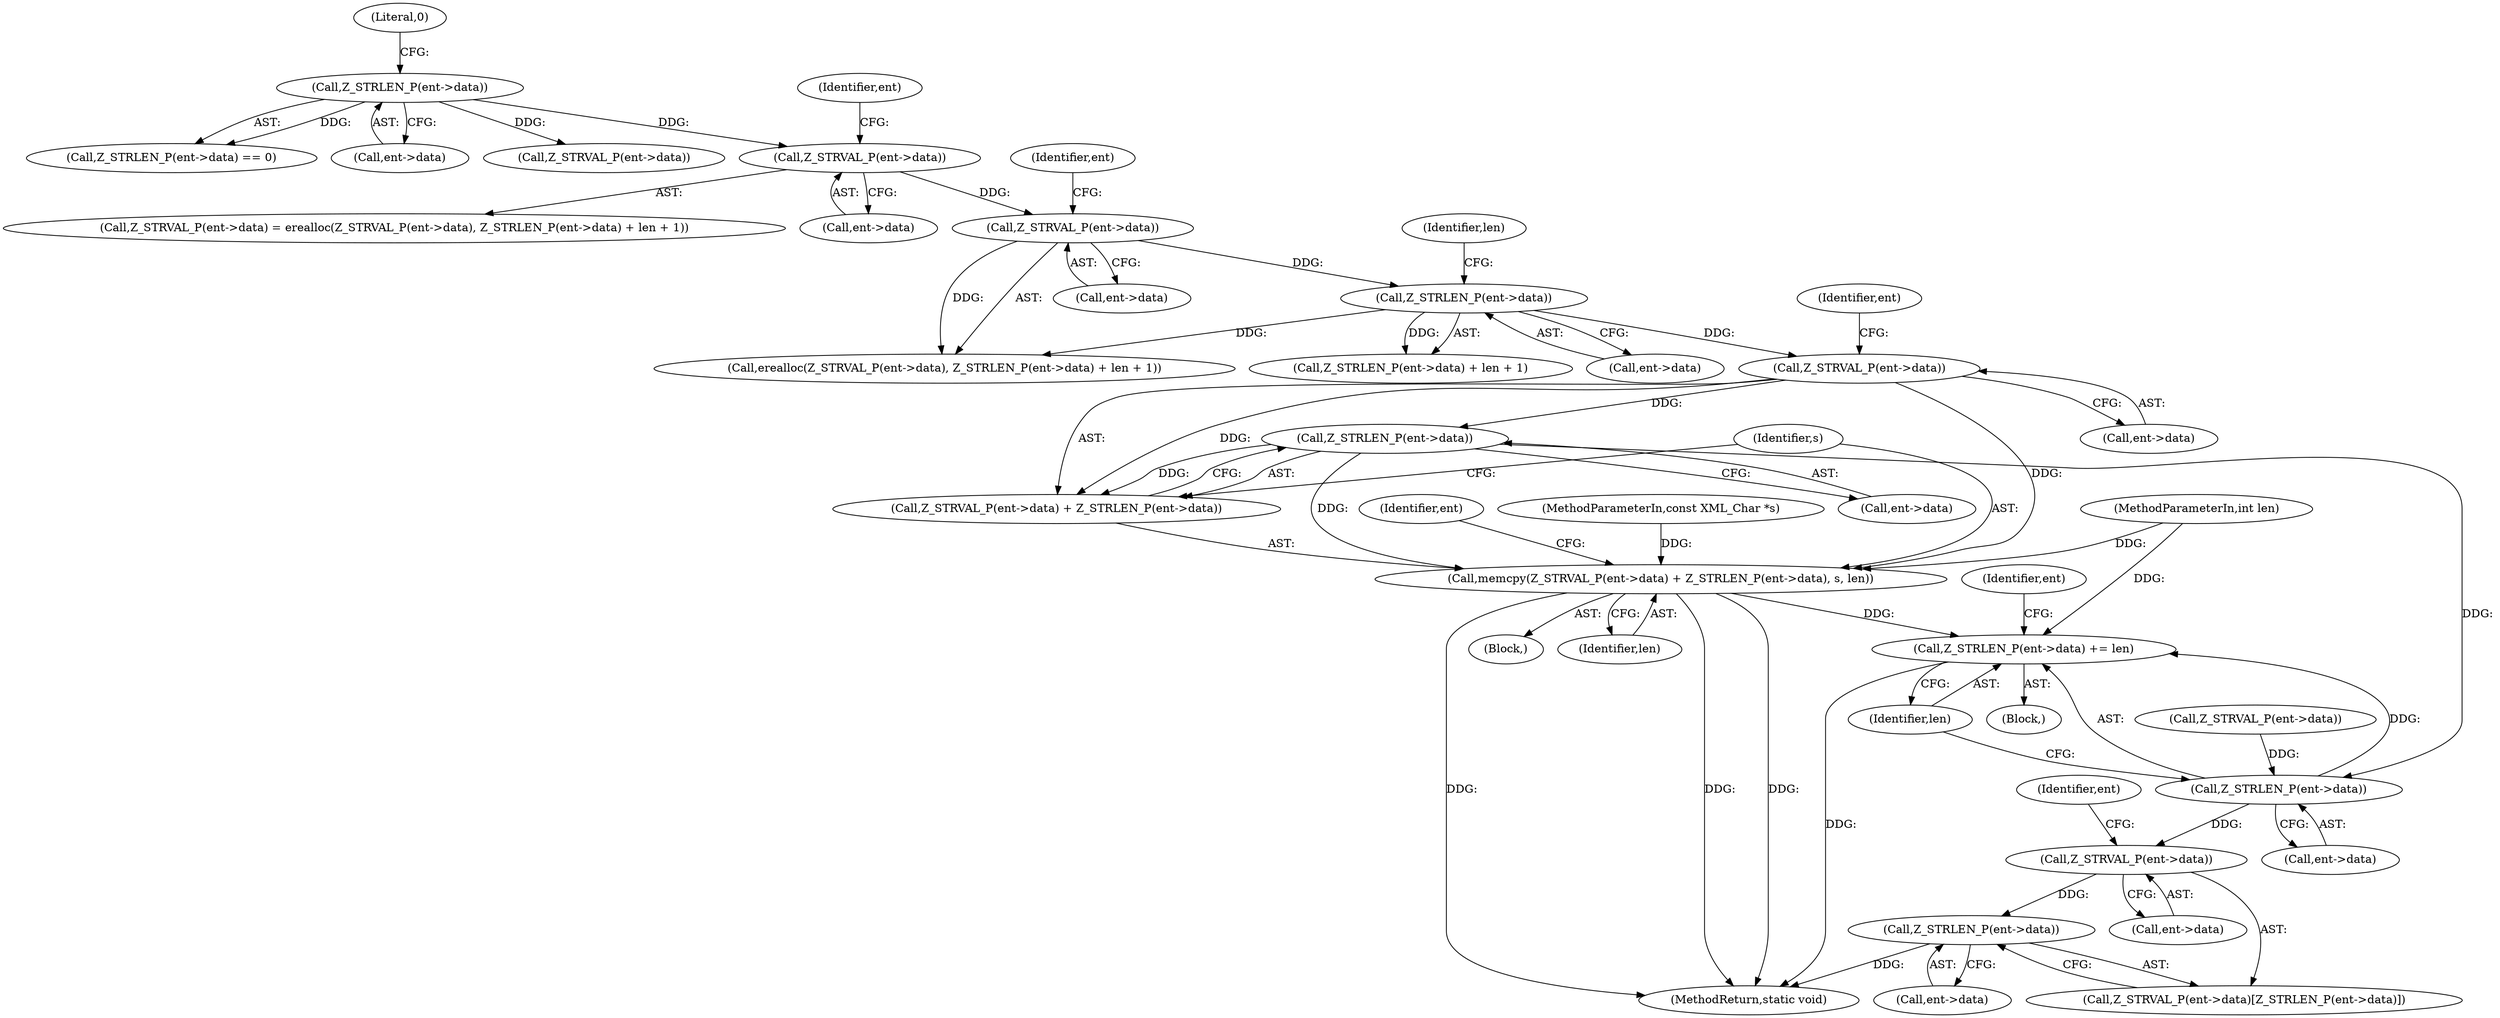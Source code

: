 digraph "0_php-src_a44c89e8af7c2410f4bfc5e097be2a5d0639a60c?w=1@pointer" {
"1000263" [label="(Call,Z_STRLEN_P(ent->data))"];
"1000259" [label="(Call,Z_STRVAL_P(ent->data))"];
"1000250" [label="(Call,Z_STRLEN_P(ent->data))"];
"1000245" [label="(Call,Z_STRVAL_P(ent->data))"];
"1000240" [label="(Call,Z_STRVAL_P(ent->data))"];
"1000216" [label="(Call,Z_STRLEN_P(ent->data))"];
"1000257" [label="(Call,memcpy(Z_STRVAL_P(ent->data) + Z_STRLEN_P(ent->data), s, len))"];
"1000269" [label="(Call,Z_STRLEN_P(ent->data) += len)"];
"1000258" [label="(Call,Z_STRVAL_P(ent->data) + Z_STRLEN_P(ent->data))"];
"1000270" [label="(Call,Z_STRLEN_P(ent->data))"];
"1000277" [label="(Call,Z_STRVAL_P(ent->data))"];
"1000281" [label="(Call,Z_STRLEN_P(ent->data))"];
"1000268" [label="(Identifier,len)"];
"1000220" [label="(Literal,0)"];
"1000282" [label="(Call,ent->data)"];
"1000260" [label="(Call,ent->data)"];
"1000269" [label="(Call,Z_STRLEN_P(ent->data) += len)"];
"1000228" [label="(Call,Z_STRVAL_P(ent->data))"];
"1000246" [label="(Call,ent->data)"];
"1000274" [label="(Identifier,len)"];
"1000217" [label="(Call,ent->data)"];
"1000245" [label="(Call,Z_STRVAL_P(ent->data))"];
"1000429" [label="(MethodReturn,static void)"];
"1000249" [label="(Call,Z_STRLEN_P(ent->data) + len + 1)"];
"1000278" [label="(Call,ent->data)"];
"1000216" [label="(Call,Z_STRLEN_P(ent->data))"];
"1000271" [label="(Call,ent->data)"];
"1000270" [label="(Call,Z_STRLEN_P(ent->data))"];
"1000277" [label="(Call,Z_STRVAL_P(ent->data))"];
"1000241" [label="(Call,ent->data)"];
"1000239" [label="(Call,Z_STRVAL_P(ent->data) = erealloc(Z_STRVAL_P(ent->data), Z_STRLEN_P(ent->data) + len + 1))"];
"1000257" [label="(Call,memcpy(Z_STRVAL_P(ent->data) + Z_STRLEN_P(ent->data), s, len))"];
"1000259" [label="(Call,Z_STRVAL_P(ent->data))"];
"1000252" [label="(Identifier,ent)"];
"1000265" [label="(Identifier,ent)"];
"1000240" [label="(Call,Z_STRVAL_P(ent->data))"];
"1000244" [label="(Call,erealloc(Z_STRVAL_P(ent->data), Z_STRLEN_P(ent->data) + len + 1))"];
"1000267" [label="(Identifier,s)"];
"1000104" [label="(MethodParameterIn,int len)"];
"1000276" [label="(Call,Z_STRVAL_P(ent->data)[Z_STRLEN_P(ent->data)])"];
"1000272" [label="(Identifier,ent)"];
"1000281" [label="(Call,Z_STRLEN_P(ent->data))"];
"1000250" [label="(Call,Z_STRLEN_P(ent->data))"];
"1000264" [label="(Call,ent->data)"];
"1000258" [label="(Call,Z_STRVAL_P(ent->data) + Z_STRLEN_P(ent->data))"];
"1000238" [label="(Block,)"];
"1000215" [label="(Call,Z_STRLEN_P(ent->data) == 0)"];
"1000255" [label="(Identifier,len)"];
"1000247" [label="(Identifier,ent)"];
"1000283" [label="(Identifier,ent)"];
"1000263" [label="(Call,Z_STRLEN_P(ent->data))"];
"1000223" [label="(Call,Z_STRVAL_P(ent->data))"];
"1000103" [label="(MethodParameterIn,const XML_Char *s)"];
"1000134" [label="(Block,)"];
"1000279" [label="(Identifier,ent)"];
"1000251" [label="(Call,ent->data)"];
"1000263" -> "1000258"  [label="AST: "];
"1000263" -> "1000264"  [label="CFG: "];
"1000264" -> "1000263"  [label="AST: "];
"1000258" -> "1000263"  [label="CFG: "];
"1000263" -> "1000257"  [label="DDG: "];
"1000263" -> "1000258"  [label="DDG: "];
"1000259" -> "1000263"  [label="DDG: "];
"1000263" -> "1000270"  [label="DDG: "];
"1000259" -> "1000258"  [label="AST: "];
"1000259" -> "1000260"  [label="CFG: "];
"1000260" -> "1000259"  [label="AST: "];
"1000265" -> "1000259"  [label="CFG: "];
"1000259" -> "1000257"  [label="DDG: "];
"1000259" -> "1000258"  [label="DDG: "];
"1000250" -> "1000259"  [label="DDG: "];
"1000250" -> "1000249"  [label="AST: "];
"1000250" -> "1000251"  [label="CFG: "];
"1000251" -> "1000250"  [label="AST: "];
"1000255" -> "1000250"  [label="CFG: "];
"1000250" -> "1000244"  [label="DDG: "];
"1000250" -> "1000249"  [label="DDG: "];
"1000245" -> "1000250"  [label="DDG: "];
"1000245" -> "1000244"  [label="AST: "];
"1000245" -> "1000246"  [label="CFG: "];
"1000246" -> "1000245"  [label="AST: "];
"1000252" -> "1000245"  [label="CFG: "];
"1000245" -> "1000244"  [label="DDG: "];
"1000240" -> "1000245"  [label="DDG: "];
"1000240" -> "1000239"  [label="AST: "];
"1000240" -> "1000241"  [label="CFG: "];
"1000241" -> "1000240"  [label="AST: "];
"1000247" -> "1000240"  [label="CFG: "];
"1000216" -> "1000240"  [label="DDG: "];
"1000216" -> "1000215"  [label="AST: "];
"1000216" -> "1000217"  [label="CFG: "];
"1000217" -> "1000216"  [label="AST: "];
"1000220" -> "1000216"  [label="CFG: "];
"1000216" -> "1000215"  [label="DDG: "];
"1000216" -> "1000223"  [label="DDG: "];
"1000257" -> "1000238"  [label="AST: "];
"1000257" -> "1000268"  [label="CFG: "];
"1000258" -> "1000257"  [label="AST: "];
"1000267" -> "1000257"  [label="AST: "];
"1000268" -> "1000257"  [label="AST: "];
"1000272" -> "1000257"  [label="CFG: "];
"1000257" -> "1000429"  [label="DDG: "];
"1000257" -> "1000429"  [label="DDG: "];
"1000257" -> "1000429"  [label="DDG: "];
"1000103" -> "1000257"  [label="DDG: "];
"1000104" -> "1000257"  [label="DDG: "];
"1000257" -> "1000269"  [label="DDG: "];
"1000269" -> "1000134"  [label="AST: "];
"1000269" -> "1000274"  [label="CFG: "];
"1000270" -> "1000269"  [label="AST: "];
"1000274" -> "1000269"  [label="AST: "];
"1000279" -> "1000269"  [label="CFG: "];
"1000269" -> "1000429"  [label="DDG: "];
"1000104" -> "1000269"  [label="DDG: "];
"1000270" -> "1000269"  [label="DDG: "];
"1000267" -> "1000258"  [label="CFG: "];
"1000270" -> "1000271"  [label="CFG: "];
"1000271" -> "1000270"  [label="AST: "];
"1000274" -> "1000270"  [label="CFG: "];
"1000228" -> "1000270"  [label="DDG: "];
"1000270" -> "1000277"  [label="DDG: "];
"1000277" -> "1000276"  [label="AST: "];
"1000277" -> "1000278"  [label="CFG: "];
"1000278" -> "1000277"  [label="AST: "];
"1000283" -> "1000277"  [label="CFG: "];
"1000277" -> "1000281"  [label="DDG: "];
"1000281" -> "1000276"  [label="AST: "];
"1000281" -> "1000282"  [label="CFG: "];
"1000282" -> "1000281"  [label="AST: "];
"1000276" -> "1000281"  [label="CFG: "];
"1000281" -> "1000429"  [label="DDG: "];
}
